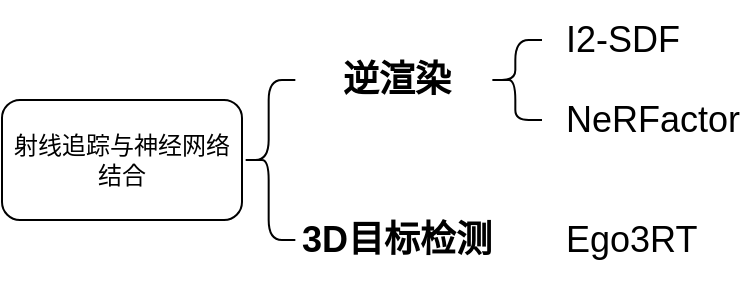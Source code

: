 <mxfile version="22.1.18" type="github">
  <diagram id="prtHgNgQTEPvFCAcTncT" name="Page-1">
    <mxGraphModel dx="842" dy="500" grid="1" gridSize="10" guides="1" tooltips="1" connect="1" arrows="1" fold="1" page="1" pageScale="1" pageWidth="827" pageHeight="1169" math="0" shadow="0">
      <root>
        <mxCell id="0" />
        <mxCell id="1" parent="0" />
        <mxCell id="LabkbOPF42GCCeibN9r_-1" value="射线追踪与神经网络结合" style="rounded=1;whiteSpace=wrap;html=1;" vertex="1" parent="1">
          <mxGeometry x="120" y="370" width="120" height="60" as="geometry" />
        </mxCell>
        <mxCell id="LabkbOPF42GCCeibN9r_-2" value="" style="shape=curlyBracket;whiteSpace=wrap;html=1;rounded=1;labelPosition=left;verticalLabelPosition=middle;align=right;verticalAlign=middle;size=0.5;" vertex="1" parent="1">
          <mxGeometry x="240" y="360" width="26.67" height="80" as="geometry" />
        </mxCell>
        <mxCell id="LabkbOPF42GCCeibN9r_-8" value="逆渲染" style="text;strokeColor=none;fillColor=none;html=1;fontSize=18;fontStyle=1;verticalAlign=middle;align=center;" vertex="1" parent="1">
          <mxGeometry x="280" y="340" width="73.33" height="40" as="geometry" />
        </mxCell>
        <mxCell id="LabkbOPF42GCCeibN9r_-9" value="3D目标检测" style="text;strokeColor=none;fillColor=none;html=1;fontSize=18;fontStyle=1;verticalAlign=middle;align=center;" vertex="1" parent="1">
          <mxGeometry x="270" y="420" width="93.33" height="40" as="geometry" />
        </mxCell>
        <mxCell id="LabkbOPF42GCCeibN9r_-10" value="" style="shape=curlyBracket;whiteSpace=wrap;html=1;rounded=1;labelPosition=left;verticalLabelPosition=middle;align=right;verticalAlign=middle;size=0.5;" vertex="1" parent="1">
          <mxGeometry x="363.33" y="340" width="26.67" height="40" as="geometry" />
        </mxCell>
        <mxCell id="LabkbOPF42GCCeibN9r_-12" value="I2-SDF" style="text;strokeColor=none;fillColor=none;html=1;fontSize=18;fontStyle=0;verticalAlign=middle;align=left;" vertex="1" parent="1">
          <mxGeometry x="400" y="320" width="60" height="40" as="geometry" />
        </mxCell>
        <mxCell id="LabkbOPF42GCCeibN9r_-13" value="NeRFactor" style="text;strokeColor=none;fillColor=none;html=1;fontSize=18;fontStyle=0;verticalAlign=middle;align=left;" vertex="1" parent="1">
          <mxGeometry x="400" y="360" width="90" height="40" as="geometry" />
        </mxCell>
        <mxCell id="LabkbOPF42GCCeibN9r_-15" value="Ego3RT" style="text;strokeColor=none;fillColor=none;html=1;fontSize=18;fontStyle=0;verticalAlign=middle;align=left;" vertex="1" parent="1">
          <mxGeometry x="400" y="420" width="70" height="40" as="geometry" />
        </mxCell>
      </root>
    </mxGraphModel>
  </diagram>
</mxfile>
